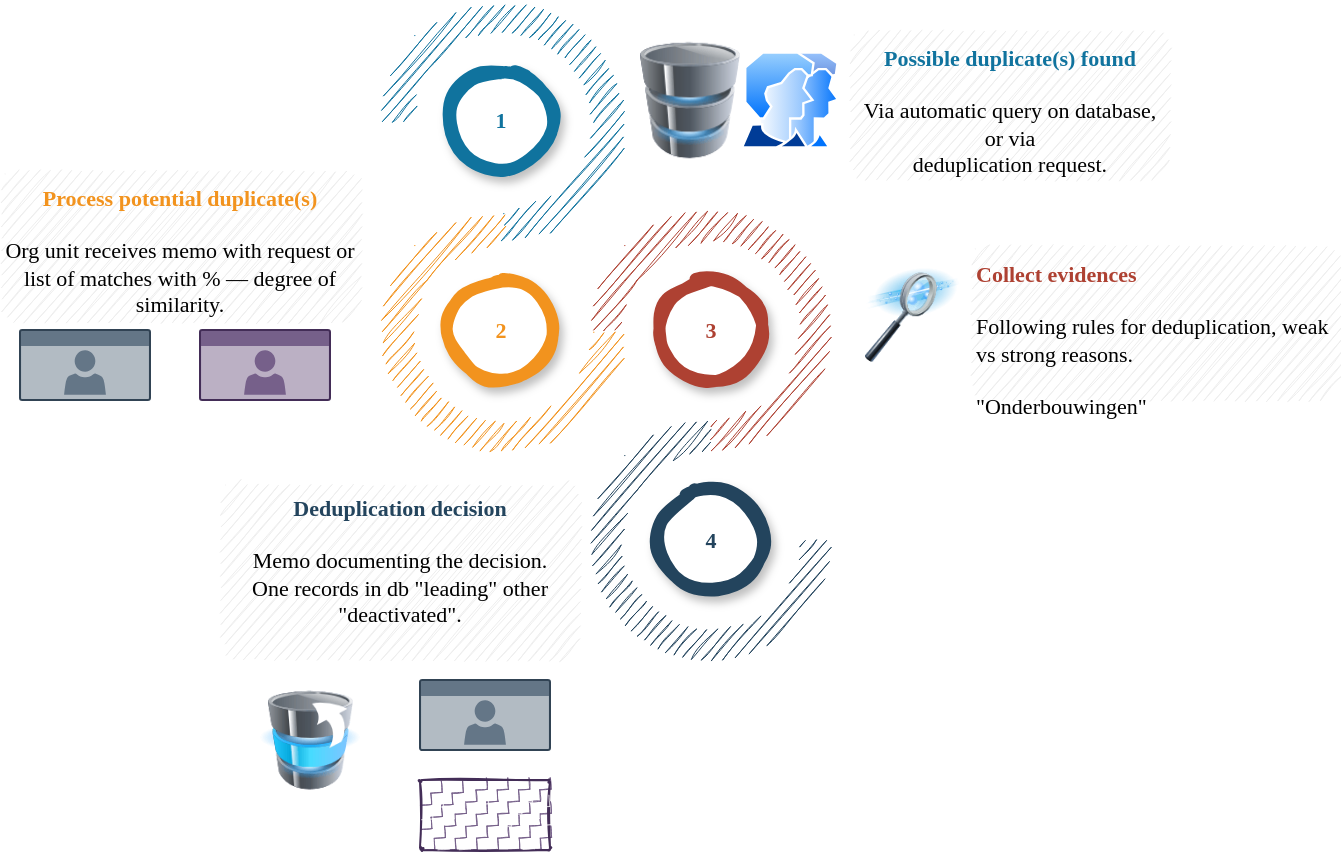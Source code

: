 <mxfile version="14.6.13" type="device"><diagram id="h2ds3n0Mn7k9SDCjJhrr" name="Page-1"><mxGraphModel dx="1580" dy="661" grid="1" gridSize="10" guides="1" tooltips="1" connect="1" arrows="1" fold="1" page="1" pageScale="1" pageWidth="827" pageHeight="1169" math="0" shadow="0"><root><mxCell id="0"/><mxCell id="1" parent="0"/><mxCell id="n5j6u9CZqwQoSlwGGjXV-16" value="" style="verticalLabelPosition=bottom;verticalAlign=top;html=1;shape=mxgraph.basic.partConcEllipse;startAngle=0.75;endAngle=0.5;arcWidth=0.25;fillColor=#10739E;strokeColor=none;shadow=0;sketch=1;fillStyle=auto;fontFamily=Arvo;fontSize=11;" parent="1" vertex="1"><mxGeometry x="170" y="340" width="120" height="120" as="geometry"/></mxCell><mxCell id="n5j6u9CZqwQoSlwGGjXV-17" value="" style="verticalLabelPosition=bottom;verticalAlign=top;html=1;shape=mxgraph.basic.partConcEllipse;startAngle=0.25;endAngle=0;arcWidth=0.25;fillColor=#F2931E;strokeColor=none;shadow=0;sketch=1;fontFamily=Arvo;fontSize=11;" parent="1" vertex="1"><mxGeometry x="170" y="445" width="120" height="120" as="geometry"/></mxCell><mxCell id="n5j6u9CZqwQoSlwGGjXV-18" value="" style="verticalLabelPosition=bottom;verticalAlign=top;html=1;shape=mxgraph.basic.partConcEllipse;startAngle=0.75;endAngle=0.5;arcWidth=0.25;fillColor=#AE4132;strokeColor=none;shadow=0;sketch=1;fontFamily=Arvo;fontSize=11;" parent="1" vertex="1"><mxGeometry x="275" y="445" width="120" height="120" as="geometry"/></mxCell><mxCell id="n5j6u9CZqwQoSlwGGjXV-19" value="" style="verticalLabelPosition=bottom;verticalAlign=top;html=1;shape=mxgraph.basic.partConcEllipse;startAngle=0.25;endAngle=0;arcWidth=0.25;fillColor=#23445D;strokeColor=none;shadow=0;sketch=1;fontFamily=Arvo;fontSize=11;" parent="1" vertex="1"><mxGeometry x="275" y="550" width="120" height="120" as="geometry"/></mxCell><mxCell id="n5j6u9CZqwQoSlwGGjXV-21" value="1" style="shape=ellipse;strokeWidth=6;strokeColor=#10739E;fontSize=11;html=1;fontStyle=1;fontColor=#10739E;shadow=1;sketch=1;fontFamily=Arvo;" parent="1" vertex="1"><mxGeometry x="205" y="375" width="50" height="50" as="geometry"/></mxCell><mxCell id="n5j6u9CZqwQoSlwGGjXV-22" value="2" style="shape=ellipse;strokeWidth=6;strokeColor=#F2931E;fontSize=11;html=1;fontStyle=1;fontColor=#F2931E;shadow=1;sketch=1;fontFamily=Arvo;" parent="1" vertex="1"><mxGeometry x="205" y="480" width="50" height="50" as="geometry"/></mxCell><mxCell id="n5j6u9CZqwQoSlwGGjXV-23" value="3" style="shape=ellipse;strokeWidth=6;strokeColor=#AE4132;fontSize=11;html=1;fontStyle=1;fontColor=#AE4132;shadow=1;sketch=1;fontFamily=Arvo;" parent="1" vertex="1"><mxGeometry x="310" y="480" width="50" height="50" as="geometry"/></mxCell><mxCell id="n5j6u9CZqwQoSlwGGjXV-24" value="4" style="shape=ellipse;strokeWidth=6;strokeColor=#23445D;fontSize=11;html=1;fontStyle=1;fontColor=#23445D;shadow=1;sketch=1;fontFamily=Arvo;" parent="1" vertex="1"><mxGeometry x="310" y="585" width="50" height="50" as="geometry"/></mxCell><mxCell id="n5j6u9CZqwQoSlwGGjXV-26" value="&lt;div&gt;&lt;b style=&quot;color: rgb(16 , 115 , 158)&quot;&gt;Possible duplicate(s) found&lt;/b&gt;&lt;/div&gt;&lt;font&gt;&lt;font style=&quot;font-size: 11px&quot;&gt;&lt;div&gt;&lt;span&gt;&lt;br&gt;&lt;/span&gt;&lt;/div&gt;&lt;div&gt;&lt;span&gt;Via automatic query on database, or via&lt;/span&gt;&lt;/div&gt;&lt;div&gt;&lt;span&gt;deduplication request.&lt;/span&gt;&lt;/div&gt;&lt;/font&gt;&lt;/font&gt;" style="rounded=1;strokeColor=none;fillColor=#EEEEEE;align=center;arcSize=12;verticalAlign=top;whiteSpace=wrap;html=1;fontSize=11;spacing=3;shadow=0;sketch=1;fontFamily=Arvo;" parent="1" vertex="1"><mxGeometry x="405" y="355" width="160" height="75" as="geometry"/></mxCell><mxCell id="n5j6u9CZqwQoSlwGGjXV-27" value="&lt;div&gt;&lt;b style=&quot;color: rgb(242 , 147 , 30)&quot;&gt;Process potential duplicate(s)&lt;/b&gt;&lt;/div&gt;&lt;font&gt;&lt;br&gt;Org unit receives memo with request or list of matches with % — degree of similarity.&lt;br&gt;&lt;div&gt;&lt;br&gt;&lt;/div&gt;&lt;/font&gt;" style="rounded=1;strokeColor=none;fillColor=#EEEEEE;align=center;arcSize=12;verticalAlign=top;whiteSpace=wrap;html=1;fontSize=11;spacing=3;shadow=0;sketch=1;fontFamily=Arvo;" parent="1" vertex="1"><mxGeometry x="-20" y="425" width="180" height="75" as="geometry"/></mxCell><mxCell id="n5j6u9CZqwQoSlwGGjXV-28" value="&lt;font style=&quot;font-size: 11px&quot;&gt;&lt;span style=&quot;font-size: 11px&quot;&gt;&lt;font color=&quot;#ae4132&quot; style=&quot;font-weight: bold&quot;&gt;Collect evidences&lt;/font&gt;&lt;br&gt;&lt;br&gt;Following rules for deduplication, weak vs strong reasons.&lt;br&gt;&lt;br&gt;&quot;Onderbouwingen&quot;&lt;br&gt;&lt;br&gt;&lt;/span&gt;&lt;/font&gt;" style="rounded=1;strokeColor=none;fillColor=#EEEEEE;align=left;arcSize=12;verticalAlign=top;whiteSpace=wrap;html=1;fontSize=11;spacing=3;shadow=0;sketch=1;fontFamily=Arvo;" parent="1" vertex="1"><mxGeometry x="465" y="462.5" width="185" height="77.5" as="geometry"/></mxCell><mxCell id="n5j6u9CZqwQoSlwGGjXV-29" value="&lt;font style=&quot;font-size: 11px&quot;&gt;&lt;font style=&quot;font-size: 11px&quot; color=&quot;#23445D&quot;&gt;&lt;b style=&quot;font-size: 11px&quot;&gt;Deduplication decision&lt;br&gt;&lt;/b&gt;&lt;/font&gt;&lt;br style=&quot;font-size: 11px&quot;&gt;Memo documenting the decision.&lt;br&gt;One records in db &quot;leading&quot; other &quot;deactivated&quot;.&lt;br style=&quot;font-size: 11px&quot;&gt;&lt;/font&gt;" style="rounded=1;strokeColor=none;fillColor=#EEEEEE;align=center;arcSize=12;verticalAlign=top;whiteSpace=wrap;html=1;fontSize=11;spacing=3;shadow=0;sketch=1;fontFamily=Arvo;" parent="1" vertex="1"><mxGeometry x="90" y="580" width="180" height="90" as="geometry"/></mxCell><mxCell id="n5j6u9CZqwQoSlwGGjXV-36" value="" style="image;html=1;image=img/lib/clip_art/computers/Database_128x128.png;sketch=1;fillColor=#ffffff;fontFamily=Arvo;fontSize=11;" parent="1" vertex="1"><mxGeometry x="300" y="360" width="50" height="60" as="geometry"/></mxCell><mxCell id="n5j6u9CZqwQoSlwGGjXV-42" value="" style="html=1;strokeColor=#432D57;fillColor=#76608a;labelPosition=center;verticalLabelPosition=middle;verticalAlign=top;align=center;fontSize=11;outlineConnect=0;spacingTop=-6;shape=mxgraph.sitemap.profile;sketch=0;fontFamily=Arvo;fontColor=#ffffff;" parent="1" vertex="1"><mxGeometry x="80" y="505" width="65" height="35" as="geometry"/></mxCell><mxCell id="n5j6u9CZqwQoSlwGGjXV-43" value="" style="html=1;labelPosition=center;verticalLabelPosition=middle;verticalAlign=top;align=center;fontSize=11;outlineConnect=0;spacingTop=-6;shape=mxgraph.sitemap.profile;sketch=0;fontFamily=Arvo;fillColor=#647687;strokeColor=#314354;fontColor=#ffffff;" parent="1" vertex="1"><mxGeometry x="-10" y="505" width="65" height="35" as="geometry"/></mxCell><mxCell id="n5j6u9CZqwQoSlwGGjXV-44" value="" style="aspect=fixed;perimeter=ellipsePerimeter;html=1;align=center;shadow=0;dashed=0;spacingTop=3;image;image=img/lib/active_directory/user_accounts.svg;sketch=0;fontFamily=Arvo;fillColor=#ffffff;fontSize=11;" parent="1" vertex="1"><mxGeometry x="350" y="365.75" width="50" height="48.5" as="geometry"/></mxCell><mxCell id="n5j6u9CZqwQoSlwGGjXV-45" value="" style="image;html=1;image=img/lib/clip_art/computers/Data_Filtering_128x128.png;sketch=1;fontFamily=Arvo;fillColor=#ffffff;fontSize=11;" parent="1" vertex="1"><mxGeometry x="412.5" y="465" width="47.5" height="65" as="geometry"/></mxCell><mxCell id="n5j6u9CZqwQoSlwGGjXV-46" value="" style="html=1;labelPosition=center;verticalLabelPosition=middle;verticalAlign=top;align=center;fontSize=11;outlineConnect=0;spacingTop=-6;shape=mxgraph.sitemap.profile;sketch=1;fontFamily=Arvo;shadow=0;gradientDirection=north;fillStyle=zigzag-line;fillColor=#76608a;strokeColor=#432D57;fontColor=#ffffff;" parent="1" vertex="1"><mxGeometry x="190" y="730" width="65" height="35" as="geometry"/></mxCell><mxCell id="n5j6u9CZqwQoSlwGGjXV-47" value="" style="html=1;strokeColor=#314354;fillColor=#647687;labelPosition=center;verticalLabelPosition=middle;verticalAlign=top;align=center;fontSize=11;outlineConnect=0;spacingTop=-6;shape=mxgraph.sitemap.profile;sketch=0;fontFamily=Arvo;fontColor=#ffffff;" parent="1" vertex="1"><mxGeometry x="190" y="680" width="65" height="35" as="geometry"/></mxCell><mxCell id="n5j6u9CZqwQoSlwGGjXV-48" value="" style="image;html=1;image=img/lib/clip_art/computers/Database_Move_Stack_128x128.png;shadow=0;sketch=1;fontFamily=Arvo;fontSize=11;strokeColor=#000000;fillColor=#ffffff;gradientColor=none;" parent="1" vertex="1"><mxGeometry x="110" y="670" width="50" height="80" as="geometry"/></mxCell></root></mxGraphModel></diagram></mxfile>